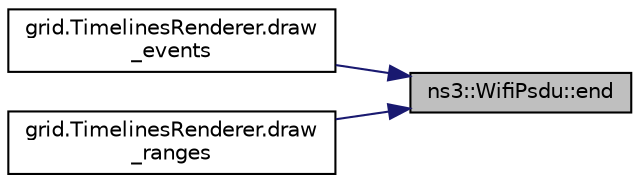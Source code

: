 digraph "ns3::WifiPsdu::end"
{
 // LATEX_PDF_SIZE
  edge [fontname="Helvetica",fontsize="10",labelfontname="Helvetica",labelfontsize="10"];
  node [fontname="Helvetica",fontsize="10",shape=record];
  rankdir="RL";
  Node1 [label="ns3::WifiPsdu::end",height=0.2,width=0.4,color="black", fillcolor="grey75", style="filled", fontcolor="black",tooltip="Return an iterator to past-the-last MPDU."];
  Node1 -> Node2 [dir="back",color="midnightblue",fontsize="10",style="solid",fontname="Helvetica"];
  Node2 [label="grid.TimelinesRenderer.draw\l_events",height=0.2,width=0.4,color="black", fillcolor="white", style="filled",URL="$classgrid_1_1_timelines_renderer.html#ac4bceb3a9d047192503cd73384a3a07c",tooltip="Draw Event."];
  Node1 -> Node3 [dir="back",color="midnightblue",fontsize="10",style="solid",fontname="Helvetica"];
  Node3 [label="grid.TimelinesRenderer.draw\l_ranges",height=0.2,width=0.4,color="black", fillcolor="white", style="filled",URL="$classgrid_1_1_timelines_renderer.html#ae24fa29cf410de50d57941dc4d8f85f1",tooltip="Draw Ranges."];
}
